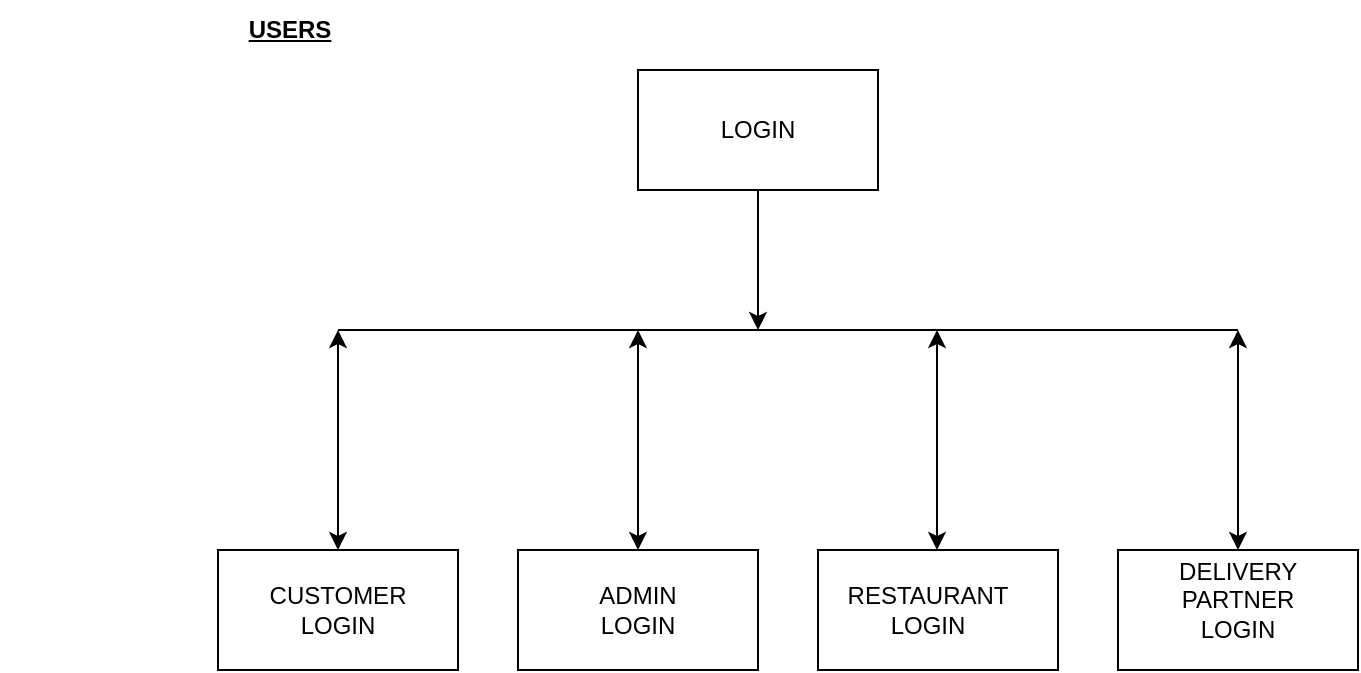 <mxfile>
    <diagram id="kxdoCsTdCUEDelV8neTy" name="Page-1">
        <mxGraphModel dx="791" dy="427" grid="0" gridSize="10" guides="1" tooltips="1" connect="1" arrows="1" fold="1" page="1" pageScale="1" pageWidth="1100" pageHeight="850" math="0" shadow="0" adaptiveColors="simple">
            <root>
                <mxCell id="0"/>
                <mxCell id="1" parent="0"/>
                <mxCell id="3" style="edgeStyle=none;html=1;" parent="1" source="2" edge="1">
                    <mxGeometry relative="1" as="geometry">
                        <mxPoint x="400" y="170" as="targetPoint"/>
                    </mxGeometry>
                </mxCell>
                <mxCell id="2" value="" style="rounded=0;whiteSpace=wrap;html=1;" parent="1" vertex="1">
                    <mxGeometry x="340" y="40" width="120" height="60" as="geometry"/>
                </mxCell>
                <mxCell id="4" value="" style="endArrow=none;html=1;" parent="1" edge="1">
                    <mxGeometry width="50" height="50" relative="1" as="geometry">
                        <mxPoint x="190" y="170" as="sourcePoint"/>
                        <mxPoint x="640" y="170" as="targetPoint"/>
                        <Array as="points">
                            <mxPoint x="400" y="170"/>
                        </Array>
                    </mxGeometry>
                </mxCell>
                <mxCell id="5" value="" style="endArrow=classic;startArrow=classic;html=1;" parent="1" edge="1">
                    <mxGeometry width="50" height="50" relative="1" as="geometry">
                        <mxPoint x="190" y="280" as="sourcePoint"/>
                        <mxPoint x="190" y="170" as="targetPoint"/>
                    </mxGeometry>
                </mxCell>
                <mxCell id="6" value="" style="rounded=0;whiteSpace=wrap;html=1;" parent="1" vertex="1">
                    <mxGeometry x="130" y="280" width="120" height="60" as="geometry"/>
                </mxCell>
                <mxCell id="7" value="" style="endArrow=classic;startArrow=classic;html=1;" parent="1" edge="1">
                    <mxGeometry width="50" height="50" relative="1" as="geometry">
                        <mxPoint x="340" y="280" as="sourcePoint"/>
                        <mxPoint x="340" y="170" as="targetPoint"/>
                    </mxGeometry>
                </mxCell>
                <mxCell id="8" value="" style="rounded=0;whiteSpace=wrap;html=1;" parent="1" vertex="1">
                    <mxGeometry x="280" y="280" width="120" height="60" as="geometry"/>
                </mxCell>
                <mxCell id="9" value="" style="endArrow=classic;startArrow=classic;html=1;" parent="1" edge="1">
                    <mxGeometry width="50" height="50" relative="1" as="geometry">
                        <mxPoint x="489.5" y="280" as="sourcePoint"/>
                        <mxPoint x="489.5" y="170" as="targetPoint"/>
                    </mxGeometry>
                </mxCell>
                <mxCell id="10" value="" style="rounded=0;whiteSpace=wrap;html=1;" parent="1" vertex="1">
                    <mxGeometry x="430" y="280" width="120" height="60" as="geometry"/>
                </mxCell>
                <mxCell id="11" value="" style="endArrow=classic;startArrow=classic;html=1;" parent="1" edge="1">
                    <mxGeometry width="50" height="50" relative="1" as="geometry">
                        <mxPoint x="640" y="280" as="sourcePoint"/>
                        <mxPoint x="640" y="170" as="targetPoint"/>
                    </mxGeometry>
                </mxCell>
                <mxCell id="12" value="" style="rounded=0;whiteSpace=wrap;html=1;" parent="1" vertex="1">
                    <mxGeometry x="580" y="280" width="120" height="60" as="geometry"/>
                </mxCell>
                <mxCell id="13" value="CUSTOMER&lt;div&gt;LOGIN&lt;/div&gt;" style="text;strokeColor=none;align=center;fillColor=none;html=1;verticalAlign=middle;whiteSpace=wrap;rounded=0;" parent="1" vertex="1">
                    <mxGeometry x="160" y="295" width="60" height="30" as="geometry"/>
                </mxCell>
                <mxCell id="14" value="LOGIN" style="text;strokeColor=none;align=center;fillColor=none;html=1;verticalAlign=middle;whiteSpace=wrap;rounded=0;" parent="1" vertex="1">
                    <mxGeometry x="370" y="55" width="60" height="30" as="geometry"/>
                </mxCell>
                <mxCell id="15" value="ADMIN&lt;div&gt;LOGIN&lt;/div&gt;" style="text;strokeColor=none;align=center;fillColor=none;html=1;verticalAlign=middle;whiteSpace=wrap;rounded=0;" parent="1" vertex="1">
                    <mxGeometry x="310" y="295" width="60" height="30" as="geometry"/>
                </mxCell>
                <mxCell id="16" value="&lt;div&gt;DELIVERY PARTNER&lt;/div&gt;LOGIN" style="text;strokeColor=none;align=center;fillColor=none;html=1;verticalAlign=middle;whiteSpace=wrap;rounded=0;" parent="1" vertex="1">
                    <mxGeometry x="610" y="290" width="60" height="30" as="geometry"/>
                </mxCell>
                <mxCell id="17" value="&lt;div&gt;RESTAURANT&lt;/div&gt;LOGIN" style="text;strokeColor=none;align=center;fillColor=none;html=1;verticalAlign=middle;whiteSpace=wrap;rounded=0;" parent="1" vertex="1">
                    <mxGeometry x="455" y="295" width="60" height="30" as="geometry"/>
                </mxCell>
                <mxCell id="18" value="&lt;b&gt;&lt;u&gt;USERS&lt;/u&gt;&lt;/b&gt;" style="text;strokeColor=none;align=center;fillColor=none;html=1;verticalAlign=middle;whiteSpace=wrap;rounded=0;" parent="1" vertex="1">
                    <mxGeometry x="21" y="5" width="290" height="30" as="geometry"/>
                </mxCell>
            </root>
        </mxGraphModel>
    </diagram>
</mxfile>
